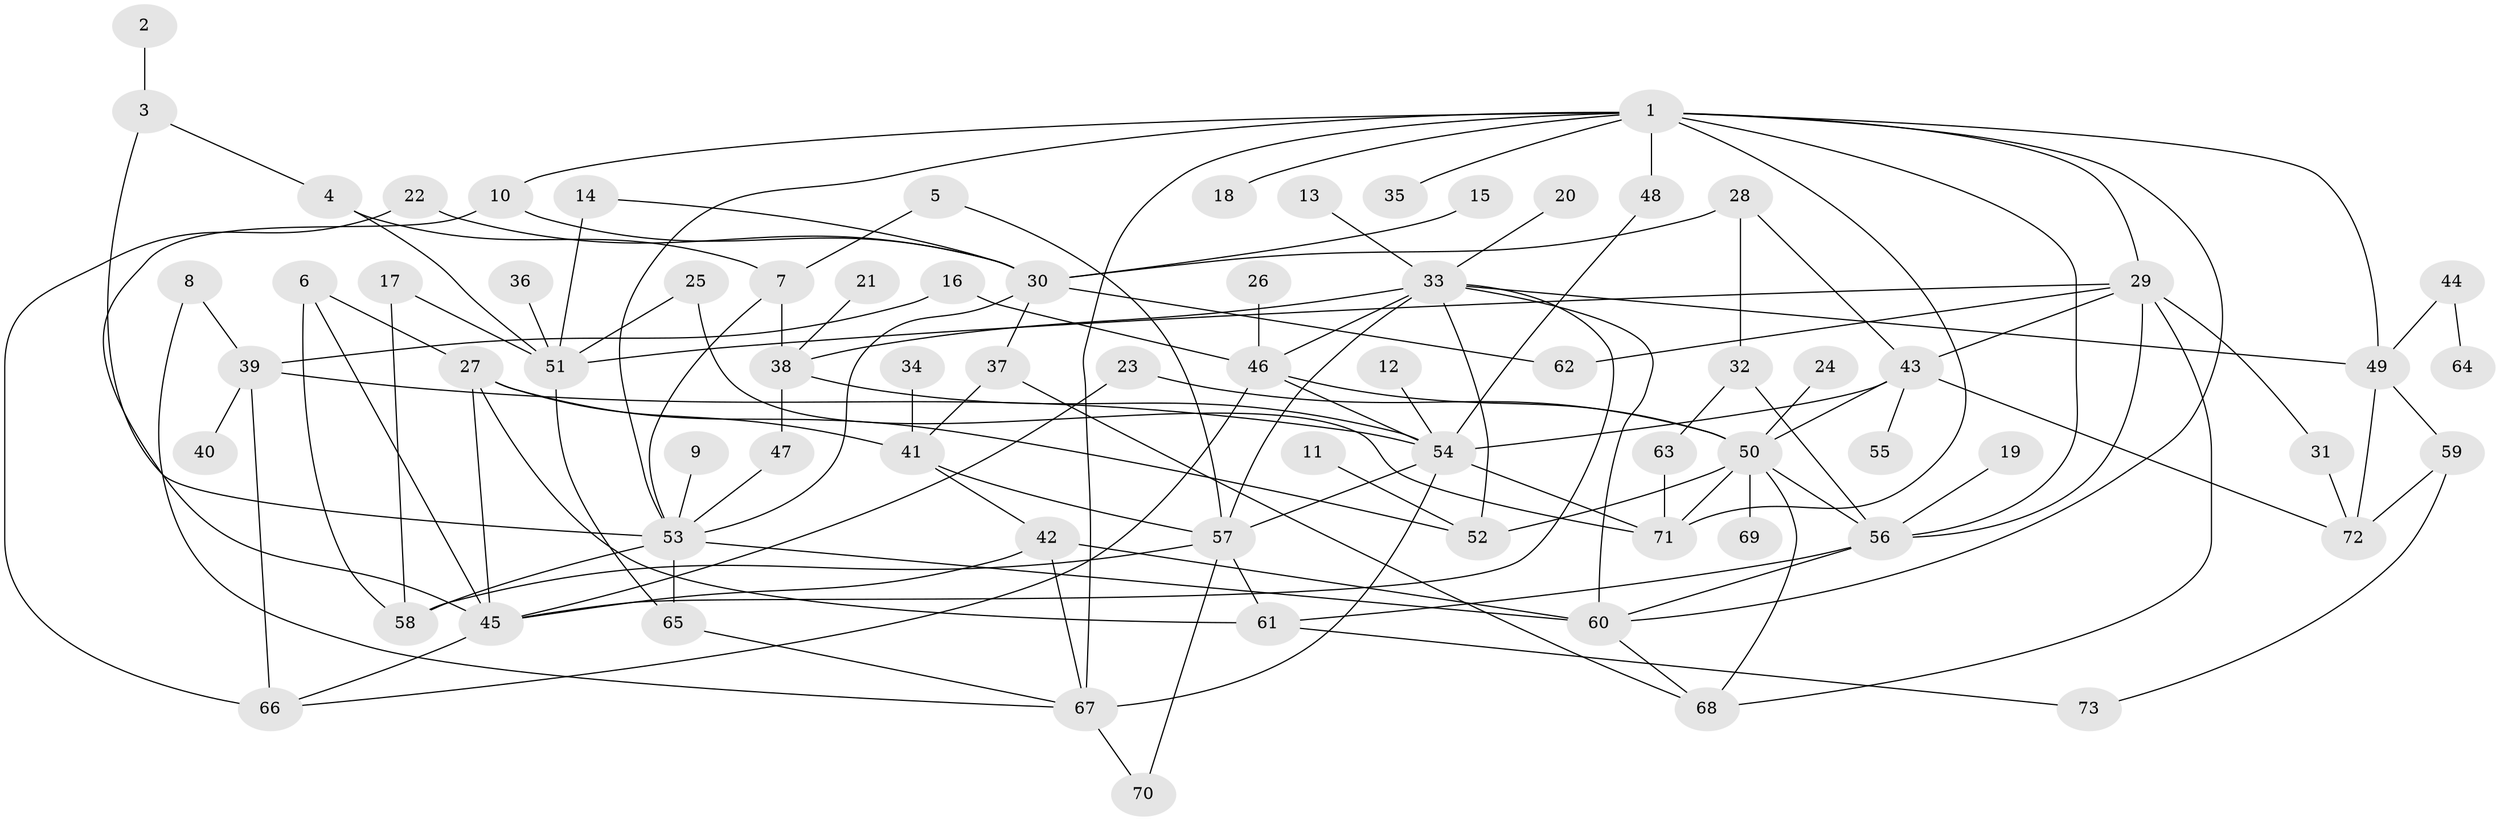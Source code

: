 // original degree distribution, {8: 0.027586206896551724, 4: 0.09655172413793103, 3: 0.21379310344827587, 6: 0.034482758620689655, 10: 0.006896551724137931, 9: 0.013793103448275862, 7: 0.013793103448275862, 5: 0.04827586206896552, 1: 0.27586206896551724, 2: 0.2689655172413793}
// Generated by graph-tools (version 1.1) at 2025/25/03/09/25 03:25:31]
// undirected, 73 vertices, 127 edges
graph export_dot {
graph [start="1"]
  node [color=gray90,style=filled];
  1;
  2;
  3;
  4;
  5;
  6;
  7;
  8;
  9;
  10;
  11;
  12;
  13;
  14;
  15;
  16;
  17;
  18;
  19;
  20;
  21;
  22;
  23;
  24;
  25;
  26;
  27;
  28;
  29;
  30;
  31;
  32;
  33;
  34;
  35;
  36;
  37;
  38;
  39;
  40;
  41;
  42;
  43;
  44;
  45;
  46;
  47;
  48;
  49;
  50;
  51;
  52;
  53;
  54;
  55;
  56;
  57;
  58;
  59;
  60;
  61;
  62;
  63;
  64;
  65;
  66;
  67;
  68;
  69;
  70;
  71;
  72;
  73;
  1 -- 10 [weight=1.0];
  1 -- 18 [weight=1.0];
  1 -- 29 [weight=1.0];
  1 -- 35 [weight=1.0];
  1 -- 48 [weight=1.0];
  1 -- 49 [weight=1.0];
  1 -- 53 [weight=1.0];
  1 -- 56 [weight=1.0];
  1 -- 60 [weight=1.0];
  1 -- 67 [weight=1.0];
  1 -- 71 [weight=1.0];
  2 -- 3 [weight=1.0];
  3 -- 4 [weight=1.0];
  3 -- 53 [weight=1.0];
  4 -- 7 [weight=1.0];
  4 -- 51 [weight=1.0];
  5 -- 7 [weight=1.0];
  5 -- 57 [weight=1.0];
  6 -- 27 [weight=1.0];
  6 -- 45 [weight=1.0];
  6 -- 58 [weight=1.0];
  7 -- 38 [weight=1.0];
  7 -- 53 [weight=2.0];
  8 -- 39 [weight=1.0];
  8 -- 67 [weight=1.0];
  9 -- 53 [weight=1.0];
  10 -- 30 [weight=1.0];
  10 -- 45 [weight=1.0];
  11 -- 52 [weight=1.0];
  12 -- 54 [weight=1.0];
  13 -- 33 [weight=1.0];
  14 -- 30 [weight=1.0];
  14 -- 51 [weight=1.0];
  15 -- 30 [weight=1.0];
  16 -- 39 [weight=1.0];
  16 -- 46 [weight=1.0];
  17 -- 51 [weight=1.0];
  17 -- 58 [weight=1.0];
  19 -- 56 [weight=1.0];
  20 -- 33 [weight=1.0];
  21 -- 38 [weight=1.0];
  22 -- 30 [weight=1.0];
  22 -- 66 [weight=1.0];
  23 -- 45 [weight=1.0];
  23 -- 50 [weight=1.0];
  24 -- 50 [weight=1.0];
  25 -- 51 [weight=1.0];
  25 -- 71 [weight=1.0];
  26 -- 46 [weight=1.0];
  27 -- 41 [weight=1.0];
  27 -- 45 [weight=1.0];
  27 -- 52 [weight=1.0];
  27 -- 61 [weight=1.0];
  28 -- 30 [weight=1.0];
  28 -- 32 [weight=1.0];
  28 -- 43 [weight=1.0];
  29 -- 31 [weight=1.0];
  29 -- 43 [weight=1.0];
  29 -- 51 [weight=1.0];
  29 -- 56 [weight=1.0];
  29 -- 62 [weight=1.0];
  29 -- 68 [weight=1.0];
  30 -- 37 [weight=1.0];
  30 -- 53 [weight=1.0];
  30 -- 62 [weight=1.0];
  31 -- 72 [weight=1.0];
  32 -- 56 [weight=1.0];
  32 -- 63 [weight=1.0];
  33 -- 38 [weight=1.0];
  33 -- 45 [weight=1.0];
  33 -- 46 [weight=1.0];
  33 -- 49 [weight=1.0];
  33 -- 52 [weight=1.0];
  33 -- 57 [weight=1.0];
  33 -- 60 [weight=1.0];
  34 -- 41 [weight=1.0];
  36 -- 51 [weight=1.0];
  37 -- 41 [weight=1.0];
  37 -- 68 [weight=1.0];
  38 -- 47 [weight=1.0];
  38 -- 54 [weight=1.0];
  39 -- 40 [weight=1.0];
  39 -- 54 [weight=1.0];
  39 -- 66 [weight=1.0];
  41 -- 42 [weight=1.0];
  41 -- 57 [weight=1.0];
  42 -- 45 [weight=1.0];
  42 -- 60 [weight=1.0];
  42 -- 67 [weight=1.0];
  43 -- 50 [weight=1.0];
  43 -- 54 [weight=1.0];
  43 -- 55 [weight=1.0];
  43 -- 72 [weight=1.0];
  44 -- 49 [weight=1.0];
  44 -- 64 [weight=1.0];
  45 -- 66 [weight=1.0];
  46 -- 50 [weight=1.0];
  46 -- 54 [weight=2.0];
  46 -- 66 [weight=1.0];
  47 -- 53 [weight=1.0];
  48 -- 54 [weight=1.0];
  49 -- 59 [weight=1.0];
  49 -- 72 [weight=1.0];
  50 -- 52 [weight=1.0];
  50 -- 56 [weight=1.0];
  50 -- 68 [weight=1.0];
  50 -- 69 [weight=1.0];
  50 -- 71 [weight=1.0];
  51 -- 65 [weight=1.0];
  53 -- 58 [weight=1.0];
  53 -- 60 [weight=2.0];
  53 -- 65 [weight=1.0];
  54 -- 57 [weight=1.0];
  54 -- 67 [weight=1.0];
  54 -- 71 [weight=1.0];
  56 -- 60 [weight=1.0];
  56 -- 61 [weight=1.0];
  57 -- 58 [weight=1.0];
  57 -- 61 [weight=1.0];
  57 -- 70 [weight=1.0];
  59 -- 72 [weight=1.0];
  59 -- 73 [weight=1.0];
  60 -- 68 [weight=1.0];
  61 -- 73 [weight=1.0];
  63 -- 71 [weight=1.0];
  65 -- 67 [weight=1.0];
  67 -- 70 [weight=1.0];
}
